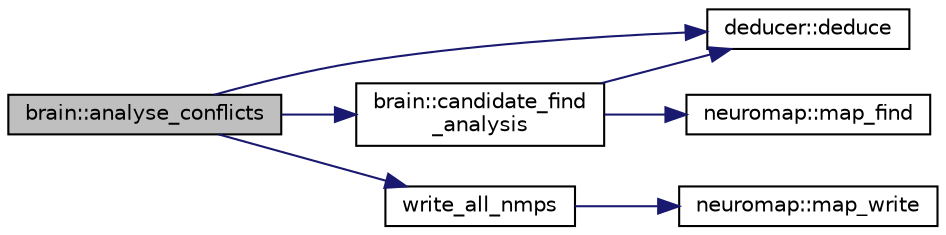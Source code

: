 digraph "brain::analyse_conflicts"
{
 // INTERACTIVE_SVG=YES
  edge [fontname="Helvetica",fontsize="10",labelfontname="Helvetica",labelfontsize="10"];
  node [fontname="Helvetica",fontsize="10",shape=record];
  rankdir="LR";
  Node1 [label="brain::analyse_conflicts",height=0.2,width=0.4,color="black", fillcolor="grey75", style="filled", fontcolor="black"];
  Node1 -> Node2 [color="midnightblue",fontsize="10",style="solid",fontname="Helvetica"];
  Node2 [label="deducer::deduce",height=0.2,width=0.4,color="black", fillcolor="white", style="filled",URL="$d7/d0b/classdeducer.html#a7db42a9dfc25ed6ed6747faea2c90961",tooltip="It does normal resolution analysis (CDCL). "];
  Node1 -> Node3 [color="midnightblue",fontsize="10",style="solid",fontname="Helvetica"];
  Node3 [label="brain::candidate_find\l_analysis",height=0.2,width=0.4,color="black", fillcolor="white", style="filled",URL="$d7/d79/classbrain.html#a16dcda6892686c581ca095f51e6a9def",tooltip="Does full BCFF finding with active write candidates. "];
  Node3 -> Node4 [color="midnightblue",fontsize="10",style="solid",fontname="Helvetica"];
  Node4 [label="neuromap::map_find",height=0.2,width=0.4,color="black", fillcolor="white", style="filled",URL="$d6/d45/classneuromap.html#a5da738c0ecb7ba74a4fc435ca33b1fcb",tooltip="It tries to find a neuromap. "];
  Node3 -> Node2 [color="midnightblue",fontsize="10",style="solid",fontname="Helvetica"];
  Node1 -> Node5 [color="midnightblue",fontsize="10",style="solid",fontname="Helvetica"];
  Node5 [label="write_all_nmps",height=0.2,width=0.4,color="black", fillcolor="white", style="filled",URL="$db/d3c/brain_8h.html#a14f74143760dde7c17a99c26c736c198",tooltip="Writes all neuromap s (candidates) that need writing. "];
  Node5 -> Node6 [color="midnightblue",fontsize="10",style="solid",fontname="Helvetica"];
  Node6 [label="neuromap::map_write",height=0.2,width=0.4,color="black", fillcolor="white", style="filled",URL="$d6/d45/classneuromap.html#adb0c3a4698866c919272f9b4ba5998fd",tooltip="It tries to write a neuromap. "];
}

